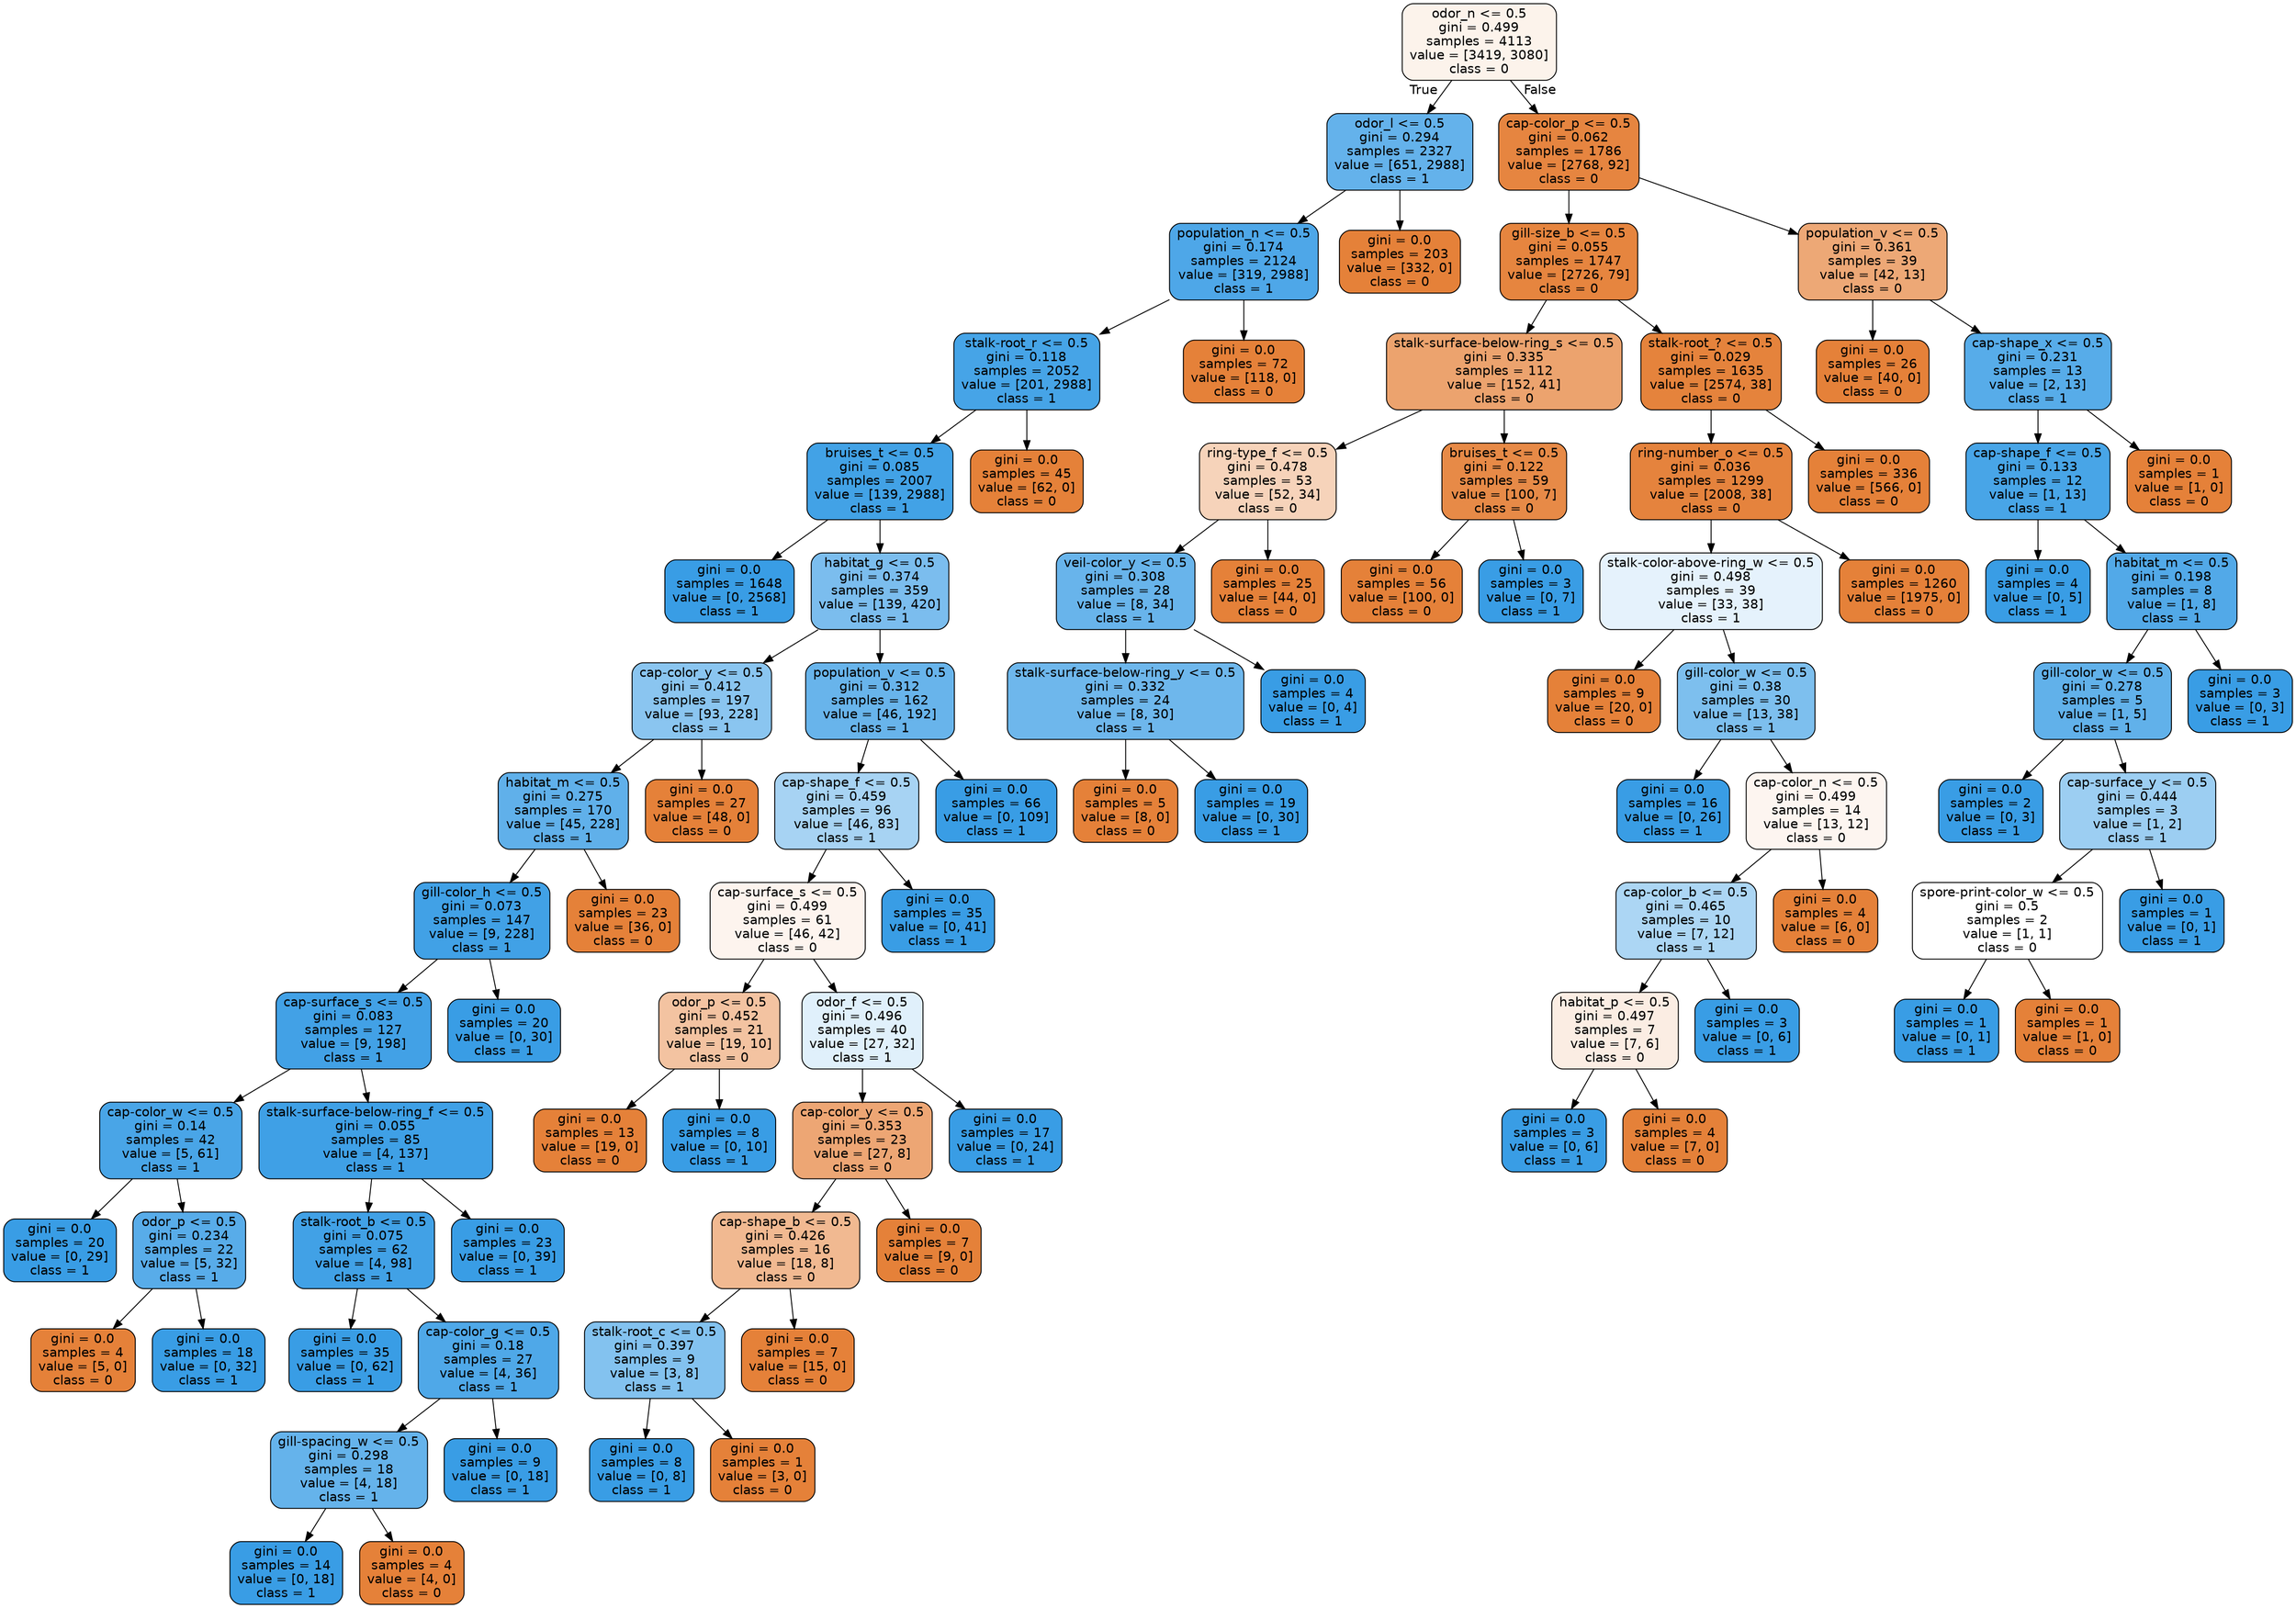 digraph Tree {
node [shape=box, style="filled, rounded", color="black", fontname="helvetica"] ;
edge [fontname="helvetica"] ;
0 [label="odor_n <= 0.5\ngini = 0.499\nsamples = 4113\nvalue = [3419, 3080]\nclass = 0", fillcolor="#fcf3eb"] ;
1 [label="odor_l <= 0.5\ngini = 0.294\nsamples = 2327\nvalue = [651, 2988]\nclass = 1", fillcolor="#64b2eb"] ;
0 -> 1 [labeldistance=2.5, labelangle=45, headlabel="True"] ;
2 [label="population_n <= 0.5\ngini = 0.174\nsamples = 2124\nvalue = [319, 2988]\nclass = 1", fillcolor="#4ea7e8"] ;
1 -> 2 ;
3 [label="stalk-root_r <= 0.5\ngini = 0.118\nsamples = 2052\nvalue = [201, 2988]\nclass = 1", fillcolor="#46a4e7"] ;
2 -> 3 ;
4 [label="bruises_t <= 0.5\ngini = 0.085\nsamples = 2007\nvalue = [139, 2988]\nclass = 1", fillcolor="#42a2e6"] ;
3 -> 4 ;
5 [label="gini = 0.0\nsamples = 1648\nvalue = [0, 2568]\nclass = 1", fillcolor="#399de5"] ;
4 -> 5 ;
6 [label="habitat_g <= 0.5\ngini = 0.374\nsamples = 359\nvalue = [139, 420]\nclass = 1", fillcolor="#7bbdee"] ;
4 -> 6 ;
7 [label="cap-color_y <= 0.5\ngini = 0.412\nsamples = 197\nvalue = [93, 228]\nclass = 1", fillcolor="#8ac5f0"] ;
6 -> 7 ;
8 [label="habitat_m <= 0.5\ngini = 0.275\nsamples = 170\nvalue = [45, 228]\nclass = 1", fillcolor="#60b0ea"] ;
7 -> 8 ;
9 [label="gill-color_h <= 0.5\ngini = 0.073\nsamples = 147\nvalue = [9, 228]\nclass = 1", fillcolor="#41a1e6"] ;
8 -> 9 ;
10 [label="cap-surface_s <= 0.5\ngini = 0.083\nsamples = 127\nvalue = [9, 198]\nclass = 1", fillcolor="#42a1e6"] ;
9 -> 10 ;
11 [label="cap-color_w <= 0.5\ngini = 0.14\nsamples = 42\nvalue = [5, 61]\nclass = 1", fillcolor="#49a5e7"] ;
10 -> 11 ;
12 [label="gini = 0.0\nsamples = 20\nvalue = [0, 29]\nclass = 1", fillcolor="#399de5"] ;
11 -> 12 ;
13 [label="odor_p <= 0.5\ngini = 0.234\nsamples = 22\nvalue = [5, 32]\nclass = 1", fillcolor="#58ace9"] ;
11 -> 13 ;
14 [label="gini = 0.0\nsamples = 4\nvalue = [5, 0]\nclass = 0", fillcolor="#e58139"] ;
13 -> 14 ;
15 [label="gini = 0.0\nsamples = 18\nvalue = [0, 32]\nclass = 1", fillcolor="#399de5"] ;
13 -> 15 ;
16 [label="stalk-surface-below-ring_f <= 0.5\ngini = 0.055\nsamples = 85\nvalue = [4, 137]\nclass = 1", fillcolor="#3fa0e6"] ;
10 -> 16 ;
17 [label="stalk-root_b <= 0.5\ngini = 0.075\nsamples = 62\nvalue = [4, 98]\nclass = 1", fillcolor="#41a1e6"] ;
16 -> 17 ;
18 [label="gini = 0.0\nsamples = 35\nvalue = [0, 62]\nclass = 1", fillcolor="#399de5"] ;
17 -> 18 ;
19 [label="cap-color_g <= 0.5\ngini = 0.18\nsamples = 27\nvalue = [4, 36]\nclass = 1", fillcolor="#4fa8e8"] ;
17 -> 19 ;
20 [label="gill-spacing_w <= 0.5\ngini = 0.298\nsamples = 18\nvalue = [4, 18]\nclass = 1", fillcolor="#65b3eb"] ;
19 -> 20 ;
21 [label="gini = 0.0\nsamples = 14\nvalue = [0, 18]\nclass = 1", fillcolor="#399de5"] ;
20 -> 21 ;
22 [label="gini = 0.0\nsamples = 4\nvalue = [4, 0]\nclass = 0", fillcolor="#e58139"] ;
20 -> 22 ;
23 [label="gini = 0.0\nsamples = 9\nvalue = [0, 18]\nclass = 1", fillcolor="#399de5"] ;
19 -> 23 ;
24 [label="gini = 0.0\nsamples = 23\nvalue = [0, 39]\nclass = 1", fillcolor="#399de5"] ;
16 -> 24 ;
25 [label="gini = 0.0\nsamples = 20\nvalue = [0, 30]\nclass = 1", fillcolor="#399de5"] ;
9 -> 25 ;
26 [label="gini = 0.0\nsamples = 23\nvalue = [36, 0]\nclass = 0", fillcolor="#e58139"] ;
8 -> 26 ;
27 [label="gini = 0.0\nsamples = 27\nvalue = [48, 0]\nclass = 0", fillcolor="#e58139"] ;
7 -> 27 ;
28 [label="population_v <= 0.5\ngini = 0.312\nsamples = 162\nvalue = [46, 192]\nclass = 1", fillcolor="#68b4eb"] ;
6 -> 28 ;
29 [label="cap-shape_f <= 0.5\ngini = 0.459\nsamples = 96\nvalue = [46, 83]\nclass = 1", fillcolor="#a7d3f3"] ;
28 -> 29 ;
30 [label="cap-surface_s <= 0.5\ngini = 0.499\nsamples = 61\nvalue = [46, 42]\nclass = 0", fillcolor="#fdf4ee"] ;
29 -> 30 ;
31 [label="odor_p <= 0.5\ngini = 0.452\nsamples = 21\nvalue = [19, 10]\nclass = 0", fillcolor="#f3c3a1"] ;
30 -> 31 ;
32 [label="gini = 0.0\nsamples = 13\nvalue = [19, 0]\nclass = 0", fillcolor="#e58139"] ;
31 -> 32 ;
33 [label="gini = 0.0\nsamples = 8\nvalue = [0, 10]\nclass = 1", fillcolor="#399de5"] ;
31 -> 33 ;
34 [label="odor_f <= 0.5\ngini = 0.496\nsamples = 40\nvalue = [27, 32]\nclass = 1", fillcolor="#e0f0fb"] ;
30 -> 34 ;
35 [label="cap-color_y <= 0.5\ngini = 0.353\nsamples = 23\nvalue = [27, 8]\nclass = 0", fillcolor="#eda674"] ;
34 -> 35 ;
36 [label="cap-shape_b <= 0.5\ngini = 0.426\nsamples = 16\nvalue = [18, 8]\nclass = 0", fillcolor="#f1b991"] ;
35 -> 36 ;
37 [label="stalk-root_c <= 0.5\ngini = 0.397\nsamples = 9\nvalue = [3, 8]\nclass = 1", fillcolor="#83c2ef"] ;
36 -> 37 ;
38 [label="gini = 0.0\nsamples = 8\nvalue = [0, 8]\nclass = 1", fillcolor="#399de5"] ;
37 -> 38 ;
39 [label="gini = 0.0\nsamples = 1\nvalue = [3, 0]\nclass = 0", fillcolor="#e58139"] ;
37 -> 39 ;
40 [label="gini = 0.0\nsamples = 7\nvalue = [15, 0]\nclass = 0", fillcolor="#e58139"] ;
36 -> 40 ;
41 [label="gini = 0.0\nsamples = 7\nvalue = [9, 0]\nclass = 0", fillcolor="#e58139"] ;
35 -> 41 ;
42 [label="gini = 0.0\nsamples = 17\nvalue = [0, 24]\nclass = 1", fillcolor="#399de5"] ;
34 -> 42 ;
43 [label="gini = 0.0\nsamples = 35\nvalue = [0, 41]\nclass = 1", fillcolor="#399de5"] ;
29 -> 43 ;
44 [label="gini = 0.0\nsamples = 66\nvalue = [0, 109]\nclass = 1", fillcolor="#399de5"] ;
28 -> 44 ;
45 [label="gini = 0.0\nsamples = 45\nvalue = [62, 0]\nclass = 0", fillcolor="#e58139"] ;
3 -> 45 ;
46 [label="gini = 0.0\nsamples = 72\nvalue = [118, 0]\nclass = 0", fillcolor="#e58139"] ;
2 -> 46 ;
47 [label="gini = 0.0\nsamples = 203\nvalue = [332, 0]\nclass = 0", fillcolor="#e58139"] ;
1 -> 47 ;
48 [label="cap-color_p <= 0.5\ngini = 0.062\nsamples = 1786\nvalue = [2768, 92]\nclass = 0", fillcolor="#e68540"] ;
0 -> 48 [labeldistance=2.5, labelangle=-45, headlabel="False"] ;
49 [label="gill-size_b <= 0.5\ngini = 0.055\nsamples = 1747\nvalue = [2726, 79]\nclass = 0", fillcolor="#e6853f"] ;
48 -> 49 ;
50 [label="stalk-surface-below-ring_s <= 0.5\ngini = 0.335\nsamples = 112\nvalue = [152, 41]\nclass = 0", fillcolor="#eca36e"] ;
49 -> 50 ;
51 [label="ring-type_f <= 0.5\ngini = 0.478\nsamples = 53\nvalue = [52, 34]\nclass = 0", fillcolor="#f6d3ba"] ;
50 -> 51 ;
52 [label="veil-color_y <= 0.5\ngini = 0.308\nsamples = 28\nvalue = [8, 34]\nclass = 1", fillcolor="#68b4eb"] ;
51 -> 52 ;
53 [label="stalk-surface-below-ring_y <= 0.5\ngini = 0.332\nsamples = 24\nvalue = [8, 30]\nclass = 1", fillcolor="#6eb7ec"] ;
52 -> 53 ;
54 [label="gini = 0.0\nsamples = 5\nvalue = [8, 0]\nclass = 0", fillcolor="#e58139"] ;
53 -> 54 ;
55 [label="gini = 0.0\nsamples = 19\nvalue = [0, 30]\nclass = 1", fillcolor="#399de5"] ;
53 -> 55 ;
56 [label="gini = 0.0\nsamples = 4\nvalue = [0, 4]\nclass = 1", fillcolor="#399de5"] ;
52 -> 56 ;
57 [label="gini = 0.0\nsamples = 25\nvalue = [44, 0]\nclass = 0", fillcolor="#e58139"] ;
51 -> 57 ;
58 [label="bruises_t <= 0.5\ngini = 0.122\nsamples = 59\nvalue = [100, 7]\nclass = 0", fillcolor="#e78a47"] ;
50 -> 58 ;
59 [label="gini = 0.0\nsamples = 56\nvalue = [100, 0]\nclass = 0", fillcolor="#e58139"] ;
58 -> 59 ;
60 [label="gini = 0.0\nsamples = 3\nvalue = [0, 7]\nclass = 1", fillcolor="#399de5"] ;
58 -> 60 ;
61 [label="stalk-root_? <= 0.5\ngini = 0.029\nsamples = 1635\nvalue = [2574, 38]\nclass = 0", fillcolor="#e5833c"] ;
49 -> 61 ;
62 [label="ring-number_o <= 0.5\ngini = 0.036\nsamples = 1299\nvalue = [2008, 38]\nclass = 0", fillcolor="#e5833d"] ;
61 -> 62 ;
63 [label="stalk-color-above-ring_w <= 0.5\ngini = 0.498\nsamples = 39\nvalue = [33, 38]\nclass = 1", fillcolor="#e5f2fc"] ;
62 -> 63 ;
64 [label="gini = 0.0\nsamples = 9\nvalue = [20, 0]\nclass = 0", fillcolor="#e58139"] ;
63 -> 64 ;
65 [label="gill-color_w <= 0.5\ngini = 0.38\nsamples = 30\nvalue = [13, 38]\nclass = 1", fillcolor="#7dbfee"] ;
63 -> 65 ;
66 [label="gini = 0.0\nsamples = 16\nvalue = [0, 26]\nclass = 1", fillcolor="#399de5"] ;
65 -> 66 ;
67 [label="cap-color_n <= 0.5\ngini = 0.499\nsamples = 14\nvalue = [13, 12]\nclass = 0", fillcolor="#fdf5f0"] ;
65 -> 67 ;
68 [label="cap-color_b <= 0.5\ngini = 0.465\nsamples = 10\nvalue = [7, 12]\nclass = 1", fillcolor="#acd6f4"] ;
67 -> 68 ;
69 [label="habitat_p <= 0.5\ngini = 0.497\nsamples = 7\nvalue = [7, 6]\nclass = 0", fillcolor="#fbede3"] ;
68 -> 69 ;
70 [label="gini = 0.0\nsamples = 3\nvalue = [0, 6]\nclass = 1", fillcolor="#399de5"] ;
69 -> 70 ;
71 [label="gini = 0.0\nsamples = 4\nvalue = [7, 0]\nclass = 0", fillcolor="#e58139"] ;
69 -> 71 ;
72 [label="gini = 0.0\nsamples = 3\nvalue = [0, 6]\nclass = 1", fillcolor="#399de5"] ;
68 -> 72 ;
73 [label="gini = 0.0\nsamples = 4\nvalue = [6, 0]\nclass = 0", fillcolor="#e58139"] ;
67 -> 73 ;
74 [label="gini = 0.0\nsamples = 1260\nvalue = [1975, 0]\nclass = 0", fillcolor="#e58139"] ;
62 -> 74 ;
75 [label="gini = 0.0\nsamples = 336\nvalue = [566, 0]\nclass = 0", fillcolor="#e58139"] ;
61 -> 75 ;
76 [label="population_v <= 0.5\ngini = 0.361\nsamples = 39\nvalue = [42, 13]\nclass = 0", fillcolor="#eda876"] ;
48 -> 76 ;
77 [label="gini = 0.0\nsamples = 26\nvalue = [40, 0]\nclass = 0", fillcolor="#e58139"] ;
76 -> 77 ;
78 [label="cap-shape_x <= 0.5\ngini = 0.231\nsamples = 13\nvalue = [2, 13]\nclass = 1", fillcolor="#57ace9"] ;
76 -> 78 ;
79 [label="cap-shape_f <= 0.5\ngini = 0.133\nsamples = 12\nvalue = [1, 13]\nclass = 1", fillcolor="#48a5e7"] ;
78 -> 79 ;
80 [label="gini = 0.0\nsamples = 4\nvalue = [0, 5]\nclass = 1", fillcolor="#399de5"] ;
79 -> 80 ;
81 [label="habitat_m <= 0.5\ngini = 0.198\nsamples = 8\nvalue = [1, 8]\nclass = 1", fillcolor="#52a9e8"] ;
79 -> 81 ;
82 [label="gill-color_w <= 0.5\ngini = 0.278\nsamples = 5\nvalue = [1, 5]\nclass = 1", fillcolor="#61b1ea"] ;
81 -> 82 ;
83 [label="gini = 0.0\nsamples = 2\nvalue = [0, 3]\nclass = 1", fillcolor="#399de5"] ;
82 -> 83 ;
84 [label="cap-surface_y <= 0.5\ngini = 0.444\nsamples = 3\nvalue = [1, 2]\nclass = 1", fillcolor="#9ccef2"] ;
82 -> 84 ;
85 [label="spore-print-color_w <= 0.5\ngini = 0.5\nsamples = 2\nvalue = [1, 1]\nclass = 0", fillcolor="#ffffff"] ;
84 -> 85 ;
86 [label="gini = 0.0\nsamples = 1\nvalue = [0, 1]\nclass = 1", fillcolor="#399de5"] ;
85 -> 86 ;
87 [label="gini = 0.0\nsamples = 1\nvalue = [1, 0]\nclass = 0", fillcolor="#e58139"] ;
85 -> 87 ;
88 [label="gini = 0.0\nsamples = 1\nvalue = [0, 1]\nclass = 1", fillcolor="#399de5"] ;
84 -> 88 ;
89 [label="gini = 0.0\nsamples = 3\nvalue = [0, 3]\nclass = 1", fillcolor="#399de5"] ;
81 -> 89 ;
90 [label="gini = 0.0\nsamples = 1\nvalue = [1, 0]\nclass = 0", fillcolor="#e58139"] ;
78 -> 90 ;
}